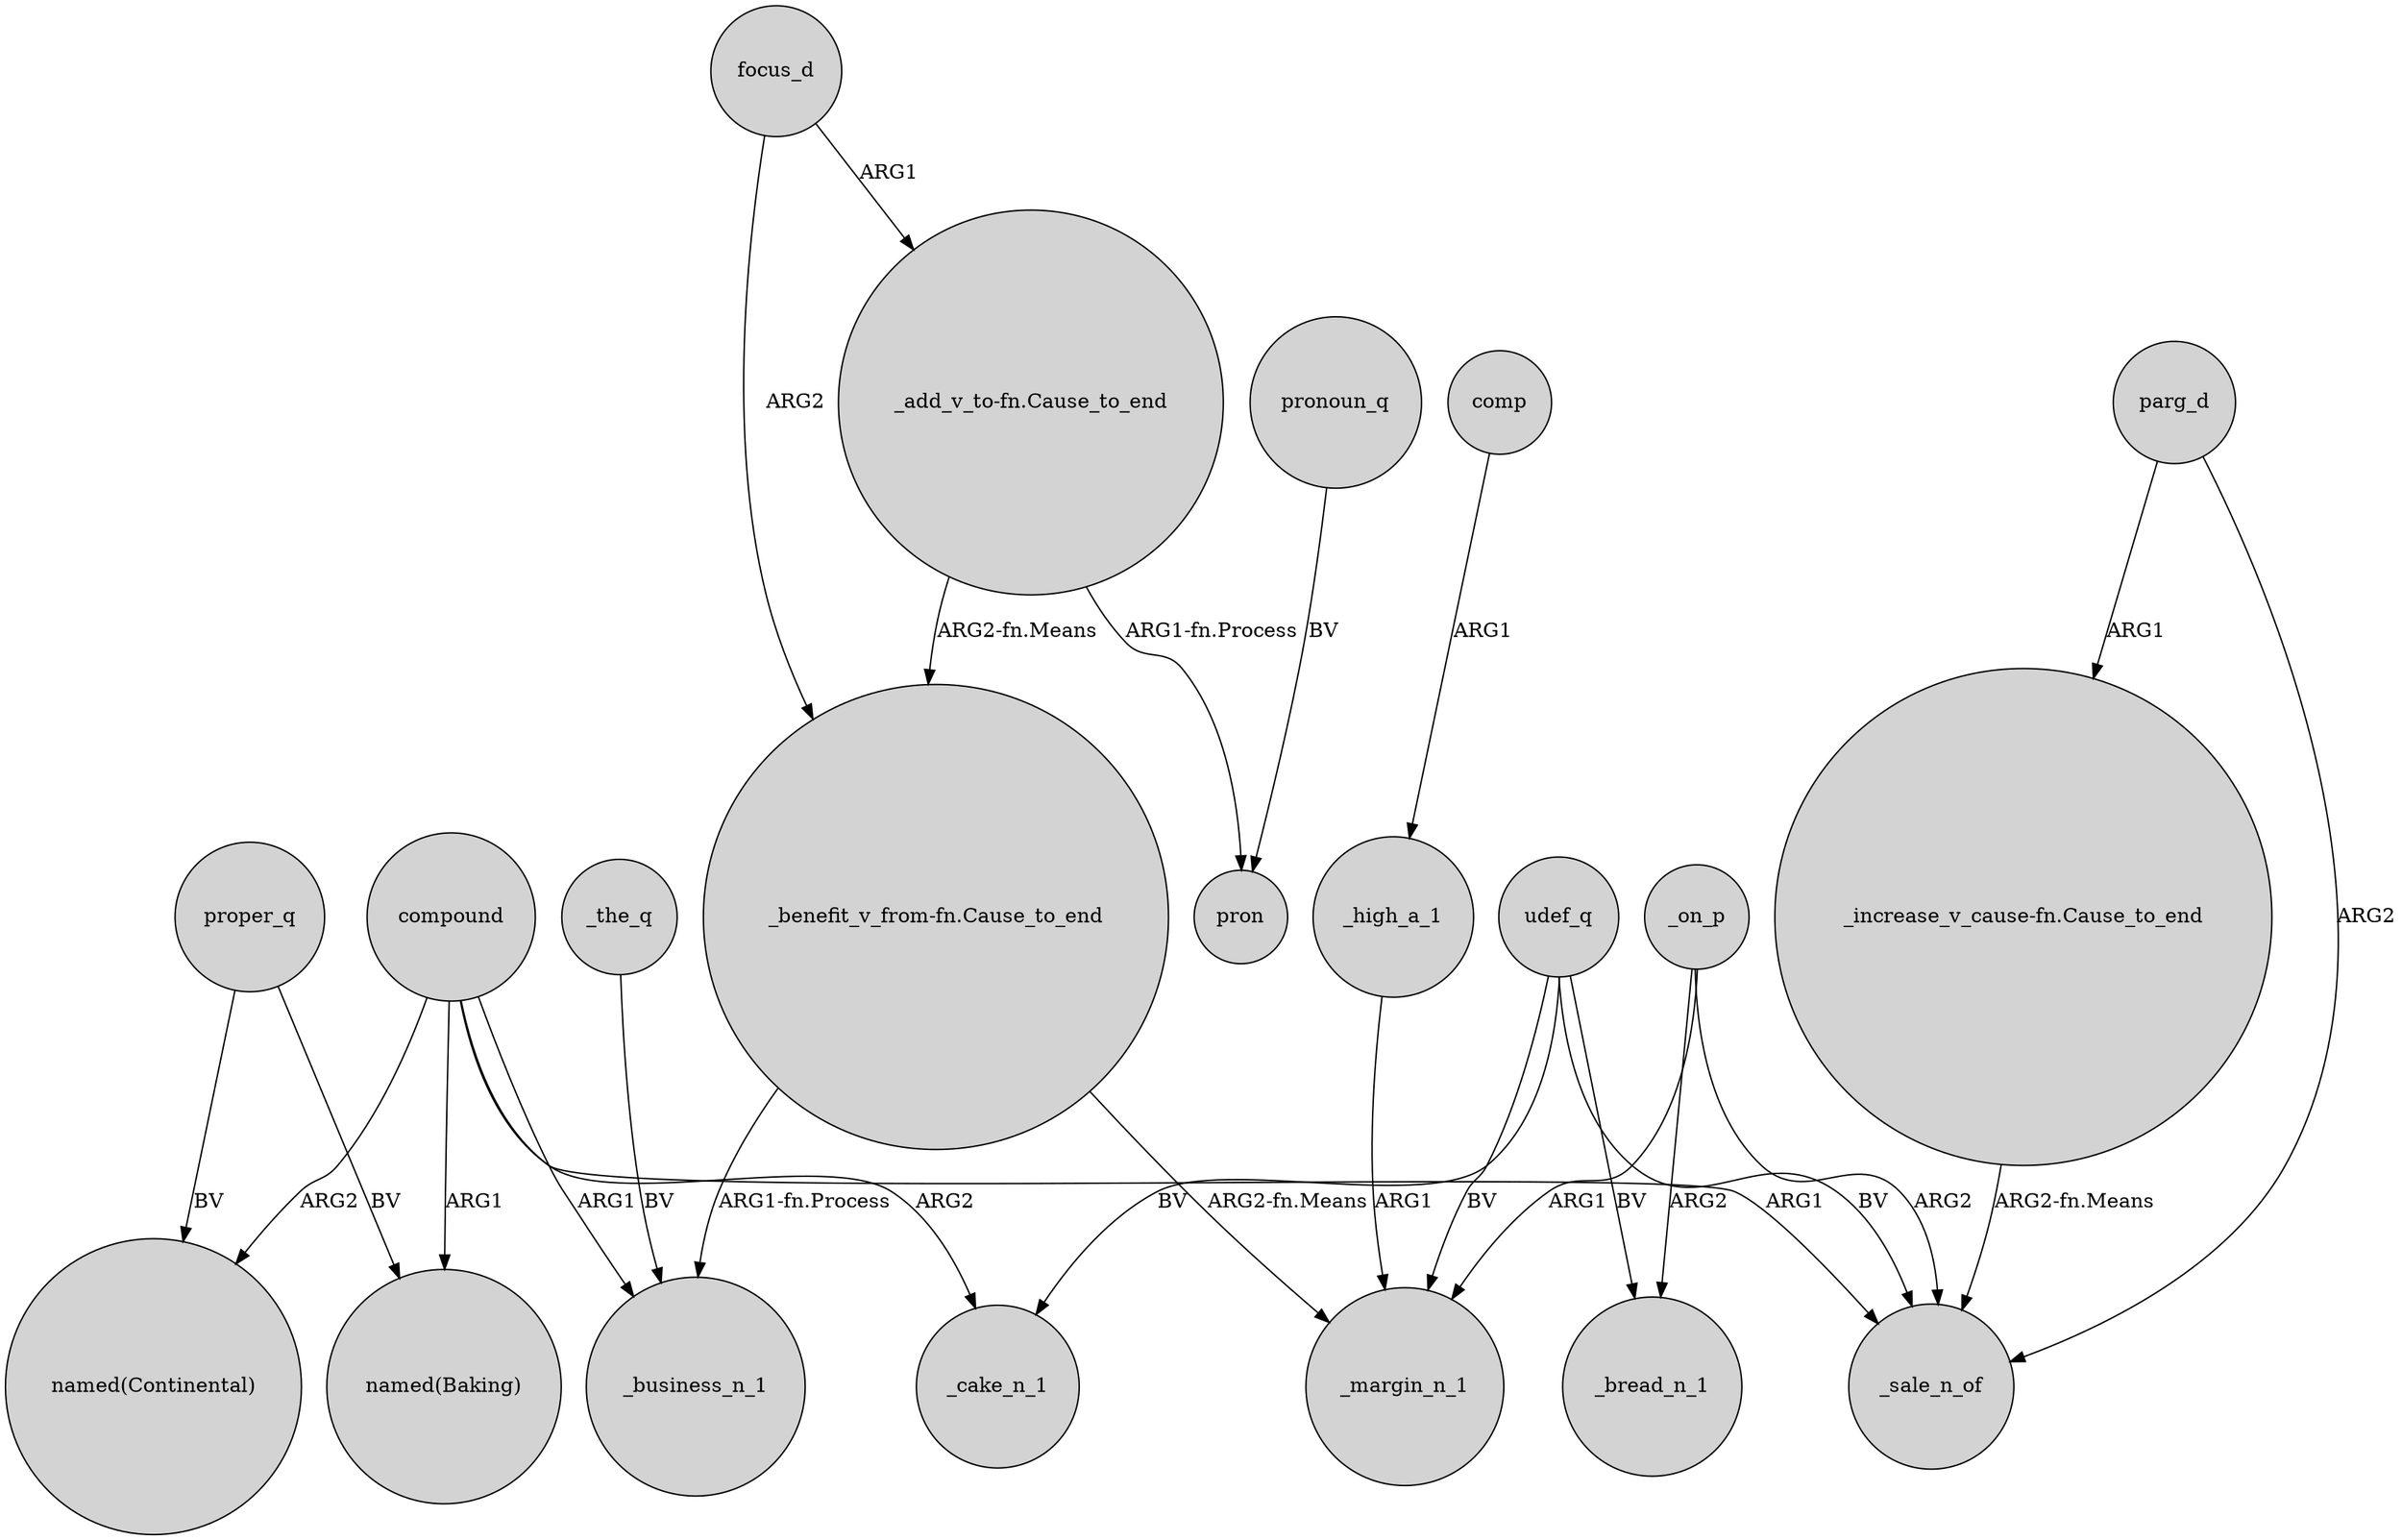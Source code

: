 digraph {
	node [shape=circle style=filled]
	proper_q -> "named(Baking)" [label=BV]
	focus_d -> "_add_v_to-fn.Cause_to_end" [label=ARG1]
	_on_p -> _sale_n_of [label=ARG2]
	proper_q -> "named(Continental)" [label=BV]
	udef_q -> _cake_n_1 [label=BV]
	_the_q -> _business_n_1 [label=BV]
	udef_q -> _margin_n_1 [label=BV]
	udef_q -> _sale_n_of [label=BV]
	compound -> "named(Baking)" [label=ARG1]
	parg_d -> "_increase_v_cause-fn.Cause_to_end" [label=ARG1]
	pronoun_q -> pron [label=BV]
	"_benefit_v_from-fn.Cause_to_end" -> _margin_n_1 [label="ARG2-fn.Means"]
	parg_d -> _sale_n_of [label=ARG2]
	focus_d -> "_benefit_v_from-fn.Cause_to_end" [label=ARG2]
	_on_p -> _margin_n_1 [label=ARG1]
	comp -> _high_a_1 [label=ARG1]
	compound -> _cake_n_1 [label=ARG2]
	_high_a_1 -> _margin_n_1 [label=ARG1]
	compound -> "named(Continental)" [label=ARG2]
	udef_q -> _bread_n_1 [label=BV]
	compound -> _business_n_1 [label=ARG1]
	"_benefit_v_from-fn.Cause_to_end" -> _business_n_1 [label="ARG1-fn.Process"]
	"_add_v_to-fn.Cause_to_end" -> "_benefit_v_from-fn.Cause_to_end" [label="ARG2-fn.Means"]
	"_increase_v_cause-fn.Cause_to_end" -> _sale_n_of [label="ARG2-fn.Means"]
	compound -> _sale_n_of [label=ARG1]
	"_add_v_to-fn.Cause_to_end" -> pron [label="ARG1-fn.Process"]
	_on_p -> _bread_n_1 [label=ARG2]
}
